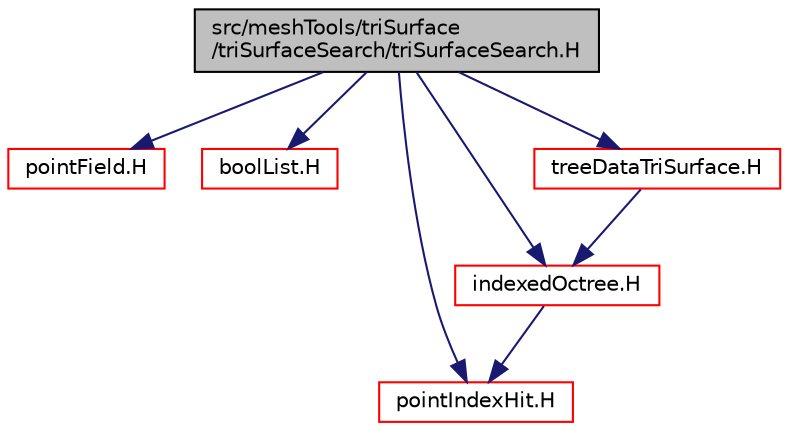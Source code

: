 digraph "src/meshTools/triSurface/triSurfaceSearch/triSurfaceSearch.H"
{
  bgcolor="transparent";
  edge [fontname="Helvetica",fontsize="10",labelfontname="Helvetica",labelfontsize="10"];
  node [fontname="Helvetica",fontsize="10",shape=record];
  Node0 [label="src/meshTools/triSurface\l/triSurfaceSearch/triSurfaceSearch.H",height=0.2,width=0.4,color="black", fillcolor="grey75", style="filled", fontcolor="black"];
  Node0 -> Node1 [color="midnightblue",fontsize="10",style="solid",fontname="Helvetica"];
  Node1 [label="pointField.H",height=0.2,width=0.4,color="red",URL="$a12830.html"];
  Node0 -> Node123 [color="midnightblue",fontsize="10",style="solid",fontname="Helvetica"];
  Node123 [label="boolList.H",height=0.2,width=0.4,color="red",URL="$a12920.html"];
  Node0 -> Node124 [color="midnightblue",fontsize="10",style="solid",fontname="Helvetica"];
  Node124 [label="pointIndexHit.H",height=0.2,width=0.4,color="red",URL="$a12812.html"];
  Node0 -> Node126 [color="midnightblue",fontsize="10",style="solid",fontname="Helvetica"];
  Node126 [label="indexedOctree.H",height=0.2,width=0.4,color="red",URL="$a09083.html"];
  Node126 -> Node124 [color="midnightblue",fontsize="10",style="solid",fontname="Helvetica"];
  Node0 -> Node176 [color="midnightblue",fontsize="10",style="solid",fontname="Helvetica"];
  Node176 [label="treeDataTriSurface.H",height=0.2,width=0.4,color="red",URL="$a08264.html"];
  Node176 -> Node126 [color="midnightblue",fontsize="10",style="solid",fontname="Helvetica"];
}
